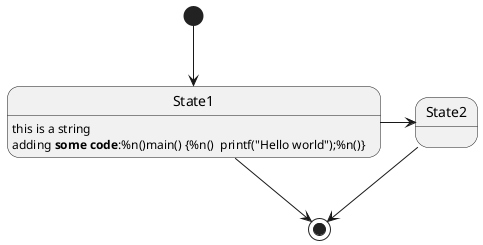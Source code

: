 {
  "sha1": "sbt7wivmcetjp8kb4ovte5a1xhy0mnw",
  "insertion": {
    "when": "2024-11-23T15:35:39.171Z",
    "url": "https://forum.plantuml.net/17579/how-to-add-a-snippet-of-code-inside-a-state-in-a-statechart",
    "user": "The-Lum"
  }
}
@startuml
[*] --> State1
State1 --> [*]
State1 : this is a string
State1 : adding **some code**:%n()\
main() {%n()\
  printf("Hello world");%n()\
}

State1 -> State2
State2 --> [*]
@enduml
